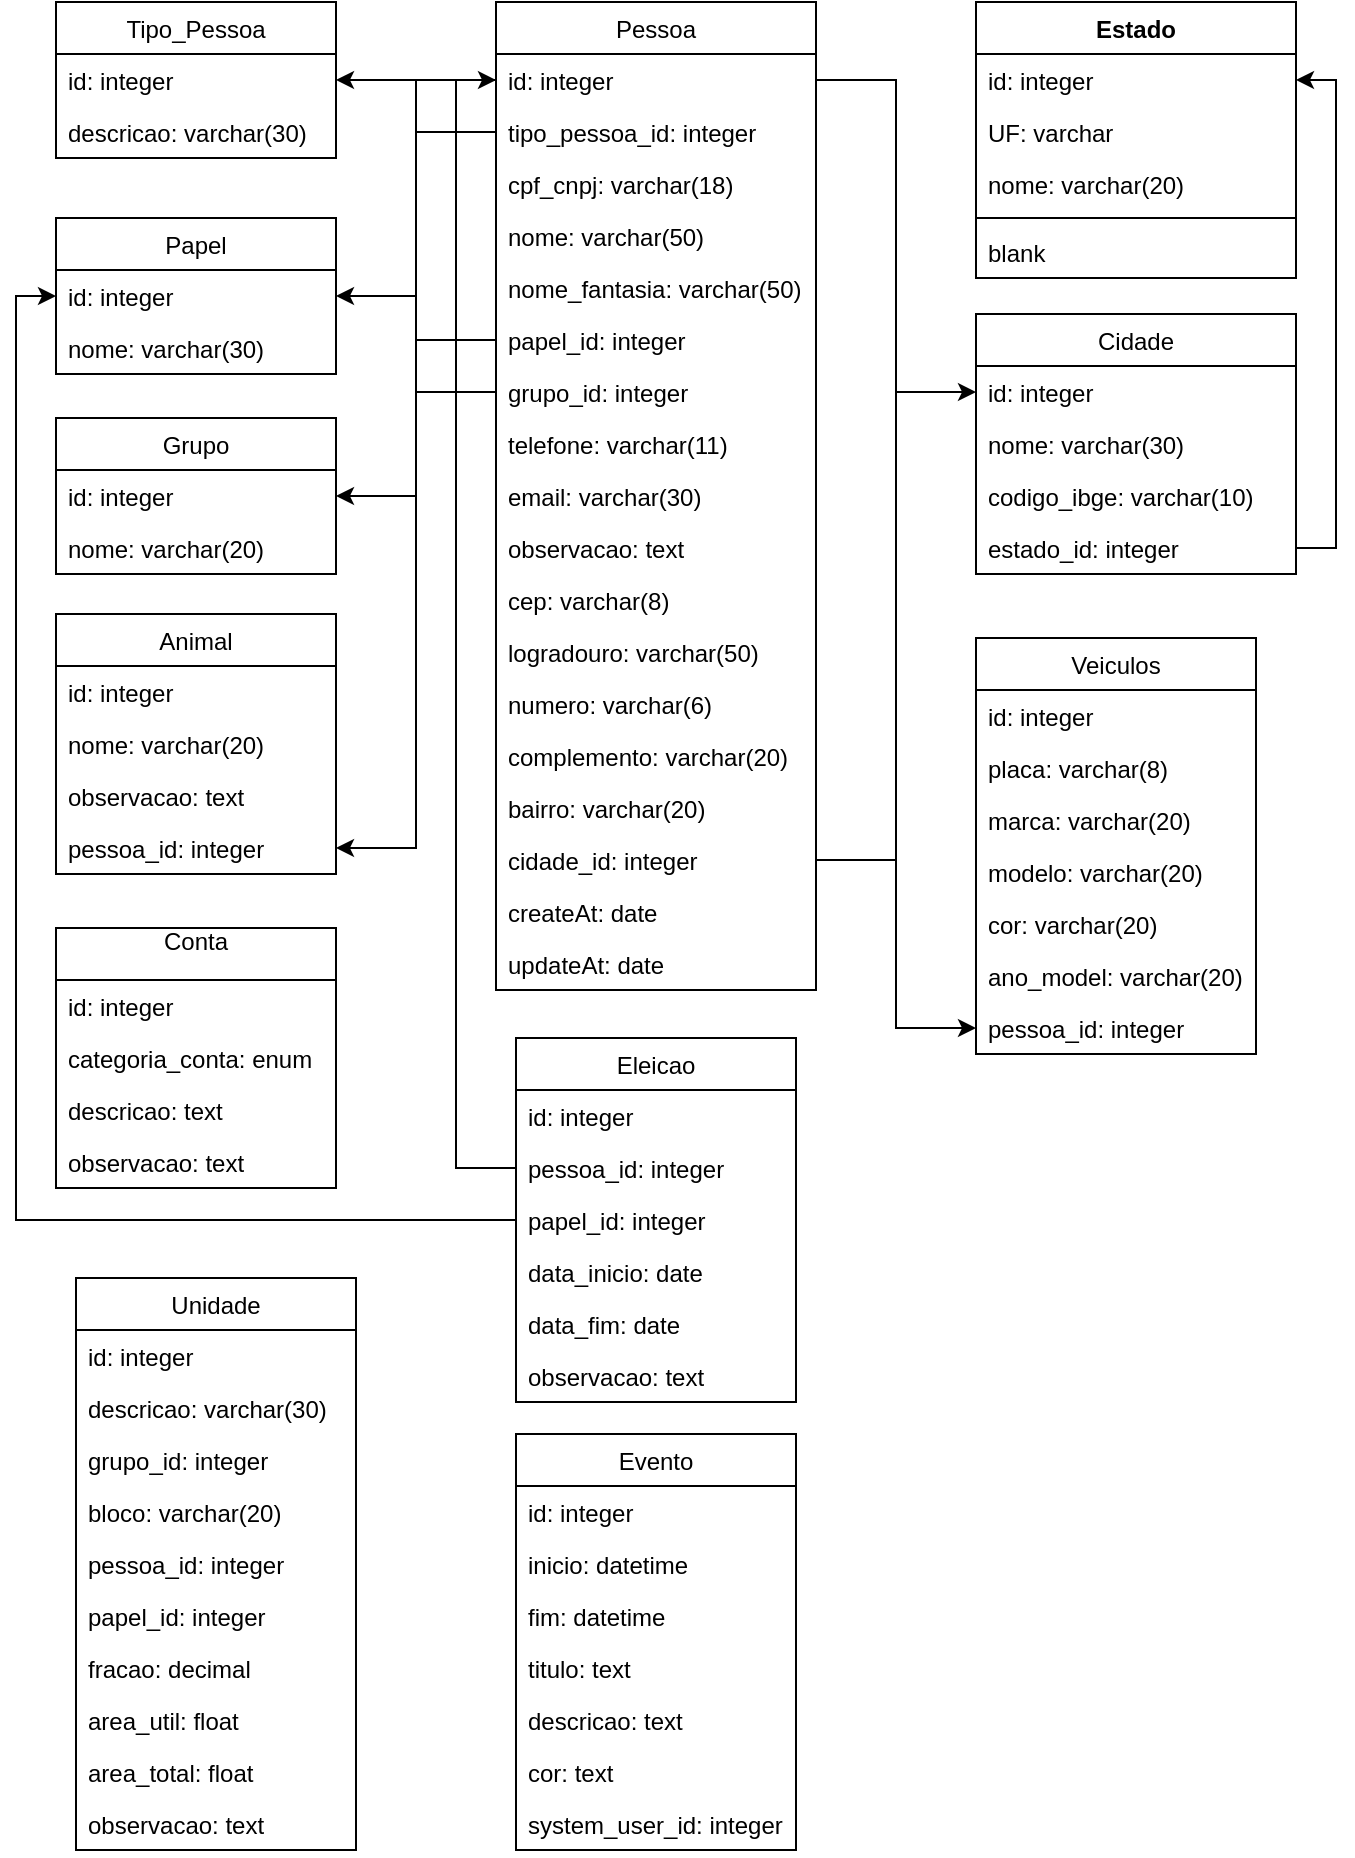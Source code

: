 <mxfile version="15.8.9" type="device"><diagram id="HEi5-h_xQmx1Lvdc8cAR" name="Page-1"><mxGraphModel dx="1037" dy="688" grid="1" gridSize="10" guides="1" tooltips="1" connect="1" arrows="1" fold="1" page="1" pageScale="1" pageWidth="827" pageHeight="1169" math="0" shadow="0"><root><mxCell id="0"/><mxCell id="1" parent="0"/><mxCell id="2HcJgbTh-qdI-dubiVfP-6" value="Estado" style="swimlane;fontStyle=1;align=center;verticalAlign=top;childLayout=stackLayout;horizontal=1;startSize=26;horizontalStack=0;resizeParent=1;resizeParentMax=0;resizeLast=0;collapsible=1;marginBottom=0;" parent="1" vertex="1"><mxGeometry x="520" y="12" width="160" height="138" as="geometry"/></mxCell><mxCell id="2HcJgbTh-qdI-dubiVfP-7" value="id: integer" style="text;strokeColor=none;fillColor=none;align=left;verticalAlign=top;spacingLeft=4;spacingRight=4;overflow=hidden;rotatable=0;points=[[0,0.5],[1,0.5]];portConstraint=eastwest;" parent="2HcJgbTh-qdI-dubiVfP-6" vertex="1"><mxGeometry y="26" width="160" height="26" as="geometry"/></mxCell><mxCell id="2HcJgbTh-qdI-dubiVfP-10" value="UF: varchar" style="text;strokeColor=none;fillColor=none;align=left;verticalAlign=top;spacingLeft=4;spacingRight=4;overflow=hidden;rotatable=0;points=[[0,0.5],[1,0.5]];portConstraint=eastwest;" parent="2HcJgbTh-qdI-dubiVfP-6" vertex="1"><mxGeometry y="52" width="160" height="26" as="geometry"/></mxCell><mxCell id="2HcJgbTh-qdI-dubiVfP-11" value="nome: varchar(20)" style="text;strokeColor=none;fillColor=none;align=left;verticalAlign=top;spacingLeft=4;spacingRight=4;overflow=hidden;rotatable=0;points=[[0,0.5],[1,0.5]];portConstraint=eastwest;" parent="2HcJgbTh-qdI-dubiVfP-6" vertex="1"><mxGeometry y="78" width="160" height="26" as="geometry"/></mxCell><mxCell id="2HcJgbTh-qdI-dubiVfP-8" value="" style="line;strokeWidth=1;fillColor=none;align=left;verticalAlign=middle;spacingTop=-1;spacingLeft=3;spacingRight=3;rotatable=0;labelPosition=right;points=[];portConstraint=eastwest;" parent="2HcJgbTh-qdI-dubiVfP-6" vertex="1"><mxGeometry y="104" width="160" height="8" as="geometry"/></mxCell><mxCell id="2HcJgbTh-qdI-dubiVfP-9" value="blank&#xA;" style="text;strokeColor=none;fillColor=none;align=left;verticalAlign=top;spacingLeft=4;spacingRight=4;overflow=hidden;rotatable=0;points=[[0,0.5],[1,0.5]];portConstraint=eastwest;" parent="2HcJgbTh-qdI-dubiVfP-6" vertex="1"><mxGeometry y="112" width="160" height="26" as="geometry"/></mxCell><mxCell id="2HcJgbTh-qdI-dubiVfP-12" value="Cidade" style="swimlane;fontStyle=0;childLayout=stackLayout;horizontal=1;startSize=26;fillColor=none;horizontalStack=0;resizeParent=1;resizeParentMax=0;resizeLast=0;collapsible=1;marginBottom=0;" parent="1" vertex="1"><mxGeometry x="520" y="168" width="160" height="130" as="geometry"/></mxCell><mxCell id="2HcJgbTh-qdI-dubiVfP-13" value="id: integer" style="text;strokeColor=none;fillColor=none;align=left;verticalAlign=top;spacingLeft=4;spacingRight=4;overflow=hidden;rotatable=0;points=[[0,0.5],[1,0.5]];portConstraint=eastwest;" parent="2HcJgbTh-qdI-dubiVfP-12" vertex="1"><mxGeometry y="26" width="160" height="26" as="geometry"/></mxCell><mxCell id="2HcJgbTh-qdI-dubiVfP-14" value="nome: varchar(30)" style="text;strokeColor=none;fillColor=none;align=left;verticalAlign=top;spacingLeft=4;spacingRight=4;overflow=hidden;rotatable=0;points=[[0,0.5],[1,0.5]];portConstraint=eastwest;" parent="2HcJgbTh-qdI-dubiVfP-12" vertex="1"><mxGeometry y="52" width="160" height="26" as="geometry"/></mxCell><mxCell id="2HcJgbTh-qdI-dubiVfP-17" value="codigo_ibge: varchar(10)" style="text;strokeColor=none;fillColor=none;align=left;verticalAlign=top;spacingLeft=4;spacingRight=4;overflow=hidden;rotatable=0;points=[[0,0.5],[1,0.5]];portConstraint=eastwest;" parent="2HcJgbTh-qdI-dubiVfP-12" vertex="1"><mxGeometry y="78" width="160" height="26" as="geometry"/></mxCell><mxCell id="2HcJgbTh-qdI-dubiVfP-18" value="estado_id: integer" style="text;strokeColor=none;fillColor=none;align=left;verticalAlign=top;spacingLeft=4;spacingRight=4;overflow=hidden;rotatable=0;points=[[0,0.5],[1,0.5]];portConstraint=eastwest;" parent="2HcJgbTh-qdI-dubiVfP-12" vertex="1"><mxGeometry y="104" width="160" height="26" as="geometry"/></mxCell><mxCell id="2HcJgbTh-qdI-dubiVfP-21" value="Tipo_Pessoa" style="swimlane;fontStyle=0;childLayout=stackLayout;horizontal=1;startSize=26;fillColor=none;horizontalStack=0;resizeParent=1;resizeParentMax=0;resizeLast=0;collapsible=1;marginBottom=0;" parent="1" vertex="1"><mxGeometry x="60" y="12" width="140" height="78" as="geometry"/></mxCell><mxCell id="2HcJgbTh-qdI-dubiVfP-22" value="id: integer" style="text;strokeColor=none;fillColor=none;align=left;verticalAlign=top;spacingLeft=4;spacingRight=4;overflow=hidden;rotatable=0;points=[[0,0.5],[1,0.5]];portConstraint=eastwest;" parent="2HcJgbTh-qdI-dubiVfP-21" vertex="1"><mxGeometry y="26" width="140" height="26" as="geometry"/></mxCell><mxCell id="2HcJgbTh-qdI-dubiVfP-23" value="descricao: varchar(30)" style="text;strokeColor=none;fillColor=none;align=left;verticalAlign=top;spacingLeft=4;spacingRight=4;overflow=hidden;rotatable=0;points=[[0,0.5],[1,0.5]];portConstraint=eastwest;" parent="2HcJgbTh-qdI-dubiVfP-21" vertex="1"><mxGeometry y="52" width="140" height="26" as="geometry"/></mxCell><mxCell id="2HcJgbTh-qdI-dubiVfP-25" value="Pessoa" style="swimlane;fontStyle=0;childLayout=stackLayout;horizontal=1;startSize=26;fillColor=none;horizontalStack=0;resizeParent=1;resizeParentMax=0;resizeLast=0;collapsible=1;marginBottom=0;" parent="1" vertex="1"><mxGeometry x="280" y="12" width="160" height="494" as="geometry"/></mxCell><mxCell id="2HcJgbTh-qdI-dubiVfP-26" value="id: integer" style="text;strokeColor=none;fillColor=none;align=left;verticalAlign=top;spacingLeft=4;spacingRight=4;overflow=hidden;rotatable=0;points=[[0,0.5],[1,0.5]];portConstraint=eastwest;" parent="2HcJgbTh-qdI-dubiVfP-25" vertex="1"><mxGeometry y="26" width="160" height="26" as="geometry"/></mxCell><mxCell id="2HcJgbTh-qdI-dubiVfP-27" value="tipo_pessoa_id: integer" style="text;strokeColor=none;fillColor=none;align=left;verticalAlign=top;spacingLeft=4;spacingRight=4;overflow=hidden;rotatable=0;points=[[0,0.5],[1,0.5]];portConstraint=eastwest;" parent="2HcJgbTh-qdI-dubiVfP-25" vertex="1"><mxGeometry y="52" width="160" height="26" as="geometry"/></mxCell><mxCell id="2HcJgbTh-qdI-dubiVfP-28" value="cpf_cnpj: varchar(18)" style="text;strokeColor=none;fillColor=none;align=left;verticalAlign=top;spacingLeft=4;spacingRight=4;overflow=hidden;rotatable=0;points=[[0,0.5],[1,0.5]];portConstraint=eastwest;" parent="2HcJgbTh-qdI-dubiVfP-25" vertex="1"><mxGeometry y="78" width="160" height="26" as="geometry"/></mxCell><mxCell id="2HcJgbTh-qdI-dubiVfP-29" value="nome: varchar(50)" style="text;strokeColor=none;fillColor=none;align=left;verticalAlign=top;spacingLeft=4;spacingRight=4;overflow=hidden;rotatable=0;points=[[0,0.5],[1,0.5]];portConstraint=eastwest;" parent="2HcJgbTh-qdI-dubiVfP-25" vertex="1"><mxGeometry y="104" width="160" height="26" as="geometry"/></mxCell><mxCell id="2HcJgbTh-qdI-dubiVfP-30" value="nome_fantasia: varchar(50)" style="text;strokeColor=none;fillColor=none;align=left;verticalAlign=top;spacingLeft=4;spacingRight=4;overflow=hidden;rotatable=0;points=[[0,0.5],[1,0.5]];portConstraint=eastwest;" parent="2HcJgbTh-qdI-dubiVfP-25" vertex="1"><mxGeometry y="130" width="160" height="26" as="geometry"/></mxCell><mxCell id="2HcJgbTh-qdI-dubiVfP-31" value="papel_id: integer" style="text;strokeColor=none;fillColor=none;align=left;verticalAlign=top;spacingLeft=4;spacingRight=4;overflow=hidden;rotatable=0;points=[[0,0.5],[1,0.5]];portConstraint=eastwest;" parent="2HcJgbTh-qdI-dubiVfP-25" vertex="1"><mxGeometry y="156" width="160" height="26" as="geometry"/></mxCell><mxCell id="2HcJgbTh-qdI-dubiVfP-32" value="grupo_id: integer" style="text;strokeColor=none;fillColor=none;align=left;verticalAlign=top;spacingLeft=4;spacingRight=4;overflow=hidden;rotatable=0;points=[[0,0.5],[1,0.5]];portConstraint=eastwest;" parent="2HcJgbTh-qdI-dubiVfP-25" vertex="1"><mxGeometry y="182" width="160" height="26" as="geometry"/></mxCell><mxCell id="2HcJgbTh-qdI-dubiVfP-33" value="telefone: varchar(11)" style="text;strokeColor=none;fillColor=none;align=left;verticalAlign=top;spacingLeft=4;spacingRight=4;overflow=hidden;rotatable=0;points=[[0,0.5],[1,0.5]];portConstraint=eastwest;" parent="2HcJgbTh-qdI-dubiVfP-25" vertex="1"><mxGeometry y="208" width="160" height="26" as="geometry"/></mxCell><mxCell id="2HcJgbTh-qdI-dubiVfP-34" value="email: varchar(30)" style="text;strokeColor=none;fillColor=none;align=left;verticalAlign=top;spacingLeft=4;spacingRight=4;overflow=hidden;rotatable=0;points=[[0,0.5],[1,0.5]];portConstraint=eastwest;" parent="2HcJgbTh-qdI-dubiVfP-25" vertex="1"><mxGeometry y="234" width="160" height="26" as="geometry"/></mxCell><mxCell id="2HcJgbTh-qdI-dubiVfP-46" value="observacao: text" style="text;strokeColor=none;fillColor=none;align=left;verticalAlign=top;spacingLeft=4;spacingRight=4;overflow=hidden;rotatable=0;points=[[0,0.5],[1,0.5]];portConstraint=eastwest;" parent="2HcJgbTh-qdI-dubiVfP-25" vertex="1"><mxGeometry y="260" width="160" height="26" as="geometry"/></mxCell><mxCell id="2HcJgbTh-qdI-dubiVfP-47" value="cep: varchar(8)" style="text;strokeColor=none;fillColor=none;align=left;verticalAlign=top;spacingLeft=4;spacingRight=4;overflow=hidden;rotatable=0;points=[[0,0.5],[1,0.5]];portConstraint=eastwest;" parent="2HcJgbTh-qdI-dubiVfP-25" vertex="1"><mxGeometry y="286" width="160" height="26" as="geometry"/></mxCell><mxCell id="2HcJgbTh-qdI-dubiVfP-48" value="logradouro: varchar(50)" style="text;strokeColor=none;fillColor=none;align=left;verticalAlign=top;spacingLeft=4;spacingRight=4;overflow=hidden;rotatable=0;points=[[0,0.5],[1,0.5]];portConstraint=eastwest;" parent="2HcJgbTh-qdI-dubiVfP-25" vertex="1"><mxGeometry y="312" width="160" height="26" as="geometry"/></mxCell><mxCell id="2HcJgbTh-qdI-dubiVfP-49" value="numero: varchar(6)" style="text;strokeColor=none;fillColor=none;align=left;verticalAlign=top;spacingLeft=4;spacingRight=4;overflow=hidden;rotatable=0;points=[[0,0.5],[1,0.5]];portConstraint=eastwest;" parent="2HcJgbTh-qdI-dubiVfP-25" vertex="1"><mxGeometry y="338" width="160" height="26" as="geometry"/></mxCell><mxCell id="2HcJgbTh-qdI-dubiVfP-50" value="complemento: varchar(20)" style="text;strokeColor=none;fillColor=none;align=left;verticalAlign=top;spacingLeft=4;spacingRight=4;overflow=hidden;rotatable=0;points=[[0,0.5],[1,0.5]];portConstraint=eastwest;" parent="2HcJgbTh-qdI-dubiVfP-25" vertex="1"><mxGeometry y="364" width="160" height="26" as="geometry"/></mxCell><mxCell id="2HcJgbTh-qdI-dubiVfP-51" value="bairro: varchar(20)" style="text;strokeColor=none;fillColor=none;align=left;verticalAlign=top;spacingLeft=4;spacingRight=4;overflow=hidden;rotatable=0;points=[[0,0.5],[1,0.5]];portConstraint=eastwest;" parent="2HcJgbTh-qdI-dubiVfP-25" vertex="1"><mxGeometry y="390" width="160" height="26" as="geometry"/></mxCell><mxCell id="2HcJgbTh-qdI-dubiVfP-52" value="cidade_id: integer" style="text;strokeColor=none;fillColor=none;align=left;verticalAlign=top;spacingLeft=4;spacingRight=4;overflow=hidden;rotatable=0;points=[[0,0.5],[1,0.5]];portConstraint=eastwest;" parent="2HcJgbTh-qdI-dubiVfP-25" vertex="1"><mxGeometry y="416" width="160" height="26" as="geometry"/></mxCell><mxCell id="2HcJgbTh-qdI-dubiVfP-53" value="createAt: date" style="text;strokeColor=none;fillColor=none;align=left;verticalAlign=top;spacingLeft=4;spacingRight=4;overflow=hidden;rotatable=0;points=[[0,0.5],[1,0.5]];portConstraint=eastwest;" parent="2HcJgbTh-qdI-dubiVfP-25" vertex="1"><mxGeometry y="442" width="160" height="26" as="geometry"/></mxCell><mxCell id="2HcJgbTh-qdI-dubiVfP-54" value="updateAt: date" style="text;strokeColor=none;fillColor=none;align=left;verticalAlign=top;spacingLeft=4;spacingRight=4;overflow=hidden;rotatable=0;points=[[0,0.5],[1,0.5]];portConstraint=eastwest;" parent="2HcJgbTh-qdI-dubiVfP-25" vertex="1"><mxGeometry y="468" width="160" height="26" as="geometry"/></mxCell><mxCell id="2HcJgbTh-qdI-dubiVfP-35" value="Papel" style="swimlane;fontStyle=0;childLayout=stackLayout;horizontal=1;startSize=26;fillColor=none;horizontalStack=0;resizeParent=1;resizeParentMax=0;resizeLast=0;collapsible=1;marginBottom=0;" parent="1" vertex="1"><mxGeometry x="60" y="120" width="140" height="78" as="geometry"/></mxCell><mxCell id="2HcJgbTh-qdI-dubiVfP-36" value="id: integer" style="text;strokeColor=none;fillColor=none;align=left;verticalAlign=top;spacingLeft=4;spacingRight=4;overflow=hidden;rotatable=0;points=[[0,0.5],[1,0.5]];portConstraint=eastwest;" parent="2HcJgbTh-qdI-dubiVfP-35" vertex="1"><mxGeometry y="26" width="140" height="26" as="geometry"/></mxCell><mxCell id="2HcJgbTh-qdI-dubiVfP-37" value="nome: varchar(30)" style="text;strokeColor=none;fillColor=none;align=left;verticalAlign=top;spacingLeft=4;spacingRight=4;overflow=hidden;rotatable=0;points=[[0,0.5],[1,0.5]];portConstraint=eastwest;" parent="2HcJgbTh-qdI-dubiVfP-35" vertex="1"><mxGeometry y="52" width="140" height="26" as="geometry"/></mxCell><mxCell id="2HcJgbTh-qdI-dubiVfP-39" value="Grupo" style="swimlane;fontStyle=0;childLayout=stackLayout;horizontal=1;startSize=26;fillColor=none;horizontalStack=0;resizeParent=1;resizeParentMax=0;resizeLast=0;collapsible=1;marginBottom=0;" parent="1" vertex="1"><mxGeometry x="60" y="220" width="140" height="78" as="geometry"/></mxCell><mxCell id="2HcJgbTh-qdI-dubiVfP-40" value="id: integer" style="text;strokeColor=none;fillColor=none;align=left;verticalAlign=top;spacingLeft=4;spacingRight=4;overflow=hidden;rotatable=0;points=[[0,0.5],[1,0.5]];portConstraint=eastwest;" parent="2HcJgbTh-qdI-dubiVfP-39" vertex="1"><mxGeometry y="26" width="140" height="26" as="geometry"/></mxCell><mxCell id="2HcJgbTh-qdI-dubiVfP-41" value="nome: varchar(20)" style="text;strokeColor=none;fillColor=none;align=left;verticalAlign=top;spacingLeft=4;spacingRight=4;overflow=hidden;rotatable=0;points=[[0,0.5],[1,0.5]];portConstraint=eastwest;" parent="2HcJgbTh-qdI-dubiVfP-39" vertex="1"><mxGeometry y="52" width="140" height="26" as="geometry"/></mxCell><mxCell id="2HcJgbTh-qdI-dubiVfP-43" style="edgeStyle=orthogonalEdgeStyle;rounded=0;orthogonalLoop=1;jettySize=auto;html=1;exitX=0;exitY=0.5;exitDx=0;exitDy=0;entryX=1;entryY=0.5;entryDx=0;entryDy=0;" parent="1" source="2HcJgbTh-qdI-dubiVfP-27" target="2HcJgbTh-qdI-dubiVfP-22" edge="1"><mxGeometry relative="1" as="geometry"/></mxCell><mxCell id="2HcJgbTh-qdI-dubiVfP-44" style="edgeStyle=orthogonalEdgeStyle;rounded=0;orthogonalLoop=1;jettySize=auto;html=1;exitX=0;exitY=0.5;exitDx=0;exitDy=0;entryX=1;entryY=0.5;entryDx=0;entryDy=0;" parent="1" source="2HcJgbTh-qdI-dubiVfP-31" target="2HcJgbTh-qdI-dubiVfP-36" edge="1"><mxGeometry relative="1" as="geometry"/></mxCell><mxCell id="2HcJgbTh-qdI-dubiVfP-45" style="edgeStyle=orthogonalEdgeStyle;rounded=0;orthogonalLoop=1;jettySize=auto;html=1;exitX=0;exitY=0.5;exitDx=0;exitDy=0;entryX=1;entryY=0.5;entryDx=0;entryDy=0;" parent="1" source="2HcJgbTh-qdI-dubiVfP-32" target="2HcJgbTh-qdI-dubiVfP-40" edge="1"><mxGeometry relative="1" as="geometry"/></mxCell><mxCell id="2HcJgbTh-qdI-dubiVfP-58" style="edgeStyle=orthogonalEdgeStyle;rounded=0;orthogonalLoop=1;jettySize=auto;html=1;exitX=1;exitY=0.5;exitDx=0;exitDy=0;entryX=0;entryY=0.5;entryDx=0;entryDy=0;" parent="1" source="2HcJgbTh-qdI-dubiVfP-52" target="2HcJgbTh-qdI-dubiVfP-13" edge="1"><mxGeometry relative="1" as="geometry"/></mxCell><mxCell id="2HcJgbTh-qdI-dubiVfP-59" style="edgeStyle=orthogonalEdgeStyle;rounded=0;orthogonalLoop=1;jettySize=auto;html=1;exitX=1;exitY=0.5;exitDx=0;exitDy=0;entryX=1;entryY=0.5;entryDx=0;entryDy=0;" parent="1" source="2HcJgbTh-qdI-dubiVfP-18" target="2HcJgbTh-qdI-dubiVfP-7" edge="1"><mxGeometry relative="1" as="geometry"/></mxCell><mxCell id="zN8xiOfjEYrVJZ6LhcPk-1" value="Veiculos" style="swimlane;fontStyle=0;childLayout=stackLayout;horizontal=1;startSize=26;fillColor=none;horizontalStack=0;resizeParent=1;resizeParentMax=0;resizeLast=0;collapsible=1;marginBottom=0;" parent="1" vertex="1"><mxGeometry x="520" y="330" width="140" height="208" as="geometry"/></mxCell><mxCell id="zN8xiOfjEYrVJZ6LhcPk-2" value="id: integer" style="text;strokeColor=none;fillColor=none;align=left;verticalAlign=top;spacingLeft=4;spacingRight=4;overflow=hidden;rotatable=0;points=[[0,0.5],[1,0.5]];portConstraint=eastwest;" parent="zN8xiOfjEYrVJZ6LhcPk-1" vertex="1"><mxGeometry y="26" width="140" height="26" as="geometry"/></mxCell><mxCell id="zN8xiOfjEYrVJZ6LhcPk-3" value="placa: varchar(8)" style="text;strokeColor=none;fillColor=none;align=left;verticalAlign=top;spacingLeft=4;spacingRight=4;overflow=hidden;rotatable=0;points=[[0,0.5],[1,0.5]];portConstraint=eastwest;" parent="zN8xiOfjEYrVJZ6LhcPk-1" vertex="1"><mxGeometry y="52" width="140" height="26" as="geometry"/></mxCell><mxCell id="zN8xiOfjEYrVJZ6LhcPk-4" value="marca: varchar(20)" style="text;strokeColor=none;fillColor=none;align=left;verticalAlign=top;spacingLeft=4;spacingRight=4;overflow=hidden;rotatable=0;points=[[0,0.5],[1,0.5]];portConstraint=eastwest;" parent="zN8xiOfjEYrVJZ6LhcPk-1" vertex="1"><mxGeometry y="78" width="140" height="26" as="geometry"/></mxCell><mxCell id="zN8xiOfjEYrVJZ6LhcPk-5" value="modelo: varchar(20)" style="text;strokeColor=none;fillColor=none;align=left;verticalAlign=top;spacingLeft=4;spacingRight=4;overflow=hidden;rotatable=0;points=[[0,0.5],[1,0.5]];portConstraint=eastwest;" parent="zN8xiOfjEYrVJZ6LhcPk-1" vertex="1"><mxGeometry y="104" width="140" height="26" as="geometry"/></mxCell><mxCell id="zN8xiOfjEYrVJZ6LhcPk-6" value="cor: varchar(20)" style="text;strokeColor=none;fillColor=none;align=left;verticalAlign=top;spacingLeft=4;spacingRight=4;overflow=hidden;rotatable=0;points=[[0,0.5],[1,0.5]];portConstraint=eastwest;" parent="zN8xiOfjEYrVJZ6LhcPk-1" vertex="1"><mxGeometry y="130" width="140" height="26" as="geometry"/></mxCell><mxCell id="zN8xiOfjEYrVJZ6LhcPk-7" value="ano_model: varchar(20)" style="text;strokeColor=none;fillColor=none;align=left;verticalAlign=top;spacingLeft=4;spacingRight=4;overflow=hidden;rotatable=0;points=[[0,0.5],[1,0.5]];portConstraint=eastwest;" parent="zN8xiOfjEYrVJZ6LhcPk-1" vertex="1"><mxGeometry y="156" width="140" height="26" as="geometry"/></mxCell><mxCell id="zN8xiOfjEYrVJZ6LhcPk-8" value="pessoa_id: integer" style="text;strokeColor=none;fillColor=none;align=left;verticalAlign=top;spacingLeft=4;spacingRight=4;overflow=hidden;rotatable=0;points=[[0,0.5],[1,0.5]];portConstraint=eastwest;" parent="zN8xiOfjEYrVJZ6LhcPk-1" vertex="1"><mxGeometry y="182" width="140" height="26" as="geometry"/></mxCell><mxCell id="zN8xiOfjEYrVJZ6LhcPk-10" style="edgeStyle=orthogonalEdgeStyle;rounded=0;orthogonalLoop=1;jettySize=auto;html=1;exitX=1;exitY=0.5;exitDx=0;exitDy=0;" parent="1" source="2HcJgbTh-qdI-dubiVfP-26" target="zN8xiOfjEYrVJZ6LhcPk-8" edge="1"><mxGeometry relative="1" as="geometry"/></mxCell><mxCell id="OYn_5DGiXl2ylRXpTiAk-54" value="Animal" style="swimlane;fontStyle=0;childLayout=stackLayout;horizontal=1;startSize=26;fillColor=none;horizontalStack=0;resizeParent=1;resizeParentMax=0;resizeLast=0;collapsible=1;marginBottom=0;" parent="1" vertex="1"><mxGeometry x="60" y="318" width="140" height="130" as="geometry"/></mxCell><mxCell id="OYn_5DGiXl2ylRXpTiAk-55" value="id: integer" style="text;strokeColor=none;fillColor=none;align=left;verticalAlign=top;spacingLeft=4;spacingRight=4;overflow=hidden;rotatable=0;points=[[0,0.5],[1,0.5]];portConstraint=eastwest;" parent="OYn_5DGiXl2ylRXpTiAk-54" vertex="1"><mxGeometry y="26" width="140" height="26" as="geometry"/></mxCell><mxCell id="OYn_5DGiXl2ylRXpTiAk-56" value="nome: varchar(20)" style="text;strokeColor=none;fillColor=none;align=left;verticalAlign=top;spacingLeft=4;spacingRight=4;overflow=hidden;rotatable=0;points=[[0,0.5],[1,0.5]];portConstraint=eastwest;" parent="OYn_5DGiXl2ylRXpTiAk-54" vertex="1"><mxGeometry y="52" width="140" height="26" as="geometry"/></mxCell><mxCell id="OYn_5DGiXl2ylRXpTiAk-62" value="observacao: text" style="text;strokeColor=none;fillColor=none;align=left;verticalAlign=top;spacingLeft=4;spacingRight=4;overflow=hidden;rotatable=0;points=[[0,0.5],[1,0.5]];portConstraint=eastwest;" parent="OYn_5DGiXl2ylRXpTiAk-54" vertex="1"><mxGeometry y="78" width="140" height="26" as="geometry"/></mxCell><mxCell id="OYn_5DGiXl2ylRXpTiAk-57" value="pessoa_id: integer&#xA;" style="text;strokeColor=none;fillColor=none;align=left;verticalAlign=top;spacingLeft=4;spacingRight=4;overflow=hidden;rotatable=0;points=[[0,0.5],[1,0.5]];portConstraint=eastwest;" parent="OYn_5DGiXl2ylRXpTiAk-54" vertex="1"><mxGeometry y="104" width="140" height="26" as="geometry"/></mxCell><mxCell id="wGFQVLx5Xmxn8pcQVPkT-1" style="edgeStyle=orthogonalEdgeStyle;rounded=0;orthogonalLoop=1;jettySize=auto;html=1;exitX=0;exitY=0.5;exitDx=0;exitDy=0;entryX=1;entryY=0.5;entryDx=0;entryDy=0;" parent="1" source="2HcJgbTh-qdI-dubiVfP-26" target="OYn_5DGiXl2ylRXpTiAk-57" edge="1"><mxGeometry relative="1" as="geometry"/></mxCell><mxCell id="wGFQVLx5Xmxn8pcQVPkT-2" value="Eleicao" style="swimlane;fontStyle=0;childLayout=stackLayout;horizontal=1;startSize=26;fillColor=none;horizontalStack=0;resizeParent=1;resizeParentMax=0;resizeLast=0;collapsible=1;marginBottom=0;" parent="1" vertex="1"><mxGeometry x="290" y="530" width="140" height="182" as="geometry"/></mxCell><mxCell id="wGFQVLx5Xmxn8pcQVPkT-3" value="id: integer" style="text;strokeColor=none;fillColor=none;align=left;verticalAlign=top;spacingLeft=4;spacingRight=4;overflow=hidden;rotatable=0;points=[[0,0.5],[1,0.5]];portConstraint=eastwest;" parent="wGFQVLx5Xmxn8pcQVPkT-2" vertex="1"><mxGeometry y="26" width="140" height="26" as="geometry"/></mxCell><mxCell id="wGFQVLx5Xmxn8pcQVPkT-4" value="pessoa_id: integer" style="text;strokeColor=none;fillColor=none;align=left;verticalAlign=top;spacingLeft=4;spacingRight=4;overflow=hidden;rotatable=0;points=[[0,0.5],[1,0.5]];portConstraint=eastwest;" parent="wGFQVLx5Xmxn8pcQVPkT-2" vertex="1"><mxGeometry y="52" width="140" height="26" as="geometry"/></mxCell><mxCell id="wGFQVLx5Xmxn8pcQVPkT-5" value="papel_id: integer" style="text;strokeColor=none;fillColor=none;align=left;verticalAlign=top;spacingLeft=4;spacingRight=4;overflow=hidden;rotatable=0;points=[[0,0.5],[1,0.5]];portConstraint=eastwest;" parent="wGFQVLx5Xmxn8pcQVPkT-2" vertex="1"><mxGeometry y="78" width="140" height="26" as="geometry"/></mxCell><mxCell id="wGFQVLx5Xmxn8pcQVPkT-6" value="data_inicio: date" style="text;strokeColor=none;fillColor=none;align=left;verticalAlign=top;spacingLeft=4;spacingRight=4;overflow=hidden;rotatable=0;points=[[0,0.5],[1,0.5]];portConstraint=eastwest;" parent="wGFQVLx5Xmxn8pcQVPkT-2" vertex="1"><mxGeometry y="104" width="140" height="26" as="geometry"/></mxCell><mxCell id="wGFQVLx5Xmxn8pcQVPkT-7" value="data_fim: date" style="text;strokeColor=none;fillColor=none;align=left;verticalAlign=top;spacingLeft=4;spacingRight=4;overflow=hidden;rotatable=0;points=[[0,0.5],[1,0.5]];portConstraint=eastwest;" parent="wGFQVLx5Xmxn8pcQVPkT-2" vertex="1"><mxGeometry y="130" width="140" height="26" as="geometry"/></mxCell><mxCell id="wGFQVLx5Xmxn8pcQVPkT-8" value="observacao: text" style="text;strokeColor=none;fillColor=none;align=left;verticalAlign=top;spacingLeft=4;spacingRight=4;overflow=hidden;rotatable=0;points=[[0,0.5],[1,0.5]];portConstraint=eastwest;" parent="wGFQVLx5Xmxn8pcQVPkT-2" vertex="1"><mxGeometry y="156" width="140" height="26" as="geometry"/></mxCell><mxCell id="wGFQVLx5Xmxn8pcQVPkT-9" style="edgeStyle=orthogonalEdgeStyle;rounded=0;orthogonalLoop=1;jettySize=auto;html=1;entryX=0;entryY=0.5;entryDx=0;entryDy=0;exitX=0;exitY=0.5;exitDx=0;exitDy=0;" parent="1" source="wGFQVLx5Xmxn8pcQVPkT-4" target="2HcJgbTh-qdI-dubiVfP-26" edge="1"><mxGeometry relative="1" as="geometry"><mxPoint x="260" y="600" as="sourcePoint"/></mxGeometry></mxCell><mxCell id="wGFQVLx5Xmxn8pcQVPkT-10" style="edgeStyle=orthogonalEdgeStyle;rounded=0;orthogonalLoop=1;jettySize=auto;html=1;exitX=0;exitY=0.5;exitDx=0;exitDy=0;entryX=0;entryY=0.5;entryDx=0;entryDy=0;" parent="1" source="wGFQVLx5Xmxn8pcQVPkT-5" target="2HcJgbTh-qdI-dubiVfP-36" edge="1"><mxGeometry relative="1" as="geometry"/></mxCell><mxCell id="uonDGFnxyTLUXJdb03X0-1" value="Unidade" style="swimlane;fontStyle=0;childLayout=stackLayout;horizontal=1;startSize=26;fillColor=none;horizontalStack=0;resizeParent=1;resizeParentMax=0;resizeLast=0;collapsible=1;marginBottom=0;" parent="1" vertex="1"><mxGeometry x="70" y="650" width="140" height="286" as="geometry"/></mxCell><mxCell id="uonDGFnxyTLUXJdb03X0-2" value="id: integer" style="text;strokeColor=none;fillColor=none;align=left;verticalAlign=top;spacingLeft=4;spacingRight=4;overflow=hidden;rotatable=0;points=[[0,0.5],[1,0.5]];portConstraint=eastwest;" parent="uonDGFnxyTLUXJdb03X0-1" vertex="1"><mxGeometry y="26" width="140" height="26" as="geometry"/></mxCell><mxCell id="uonDGFnxyTLUXJdb03X0-3" value="descricao: varchar(30)" style="text;strokeColor=none;fillColor=none;align=left;verticalAlign=top;spacingLeft=4;spacingRight=4;overflow=hidden;rotatable=0;points=[[0,0.5],[1,0.5]];portConstraint=eastwest;" parent="uonDGFnxyTLUXJdb03X0-1" vertex="1"><mxGeometry y="52" width="140" height="26" as="geometry"/></mxCell><mxCell id="uonDGFnxyTLUXJdb03X0-9" value="grupo_id: integer" style="text;strokeColor=none;fillColor=none;align=left;verticalAlign=top;spacingLeft=4;spacingRight=4;overflow=hidden;rotatable=0;points=[[0,0.5],[1,0.5]];portConstraint=eastwest;" parent="uonDGFnxyTLUXJdb03X0-1" vertex="1"><mxGeometry y="78" width="140" height="26" as="geometry"/></mxCell><mxCell id="uonDGFnxyTLUXJdb03X0-10" value="bloco: varchar(20)" style="text;strokeColor=none;fillColor=none;align=left;verticalAlign=top;spacingLeft=4;spacingRight=4;overflow=hidden;rotatable=0;points=[[0,0.5],[1,0.5]];portConstraint=eastwest;" parent="uonDGFnxyTLUXJdb03X0-1" vertex="1"><mxGeometry y="104" width="140" height="26" as="geometry"/></mxCell><mxCell id="uonDGFnxyTLUXJdb03X0-15" value="pessoa_id: integer" style="text;strokeColor=none;fillColor=none;align=left;verticalAlign=top;spacingLeft=4;spacingRight=4;overflow=hidden;rotatable=0;points=[[0,0.5],[1,0.5]];portConstraint=eastwest;" parent="uonDGFnxyTLUXJdb03X0-1" vertex="1"><mxGeometry y="130" width="140" height="26" as="geometry"/></mxCell><mxCell id="uonDGFnxyTLUXJdb03X0-16" value="papel_id: integer" style="text;strokeColor=none;fillColor=none;align=left;verticalAlign=top;spacingLeft=4;spacingRight=4;overflow=hidden;rotatable=0;points=[[0,0.5],[1,0.5]];portConstraint=eastwest;" parent="uonDGFnxyTLUXJdb03X0-1" vertex="1"><mxGeometry y="156" width="140" height="26" as="geometry"/></mxCell><mxCell id="uonDGFnxyTLUXJdb03X0-17" value="fracao: decimal" style="text;strokeColor=none;fillColor=none;align=left;verticalAlign=top;spacingLeft=4;spacingRight=4;overflow=hidden;rotatable=0;points=[[0,0.5],[1,0.5]];portConstraint=eastwest;" parent="uonDGFnxyTLUXJdb03X0-1" vertex="1"><mxGeometry y="182" width="140" height="26" as="geometry"/></mxCell><mxCell id="uonDGFnxyTLUXJdb03X0-18" value="area_util: float" style="text;strokeColor=none;fillColor=none;align=left;verticalAlign=top;spacingLeft=4;spacingRight=4;overflow=hidden;rotatable=0;points=[[0,0.5],[1,0.5]];portConstraint=eastwest;" parent="uonDGFnxyTLUXJdb03X0-1" vertex="1"><mxGeometry y="208" width="140" height="26" as="geometry"/></mxCell><mxCell id="uonDGFnxyTLUXJdb03X0-19" value="area_total: float" style="text;strokeColor=none;fillColor=none;align=left;verticalAlign=top;spacingLeft=4;spacingRight=4;overflow=hidden;rotatable=0;points=[[0,0.5],[1,0.5]];portConstraint=eastwest;" parent="uonDGFnxyTLUXJdb03X0-1" vertex="1"><mxGeometry y="234" width="140" height="26" as="geometry"/></mxCell><mxCell id="uonDGFnxyTLUXJdb03X0-4" value="observacao: text" style="text;strokeColor=none;fillColor=none;align=left;verticalAlign=top;spacingLeft=4;spacingRight=4;overflow=hidden;rotatable=0;points=[[0,0.5],[1,0.5]];portConstraint=eastwest;" parent="uonDGFnxyTLUXJdb03X0-1" vertex="1"><mxGeometry y="260" width="140" height="26" as="geometry"/></mxCell><mxCell id="pN0tenf5F7CC4ernChDQ-1" value="Evento" style="swimlane;fontStyle=0;childLayout=stackLayout;horizontal=1;startSize=26;fillColor=none;horizontalStack=0;resizeParent=1;resizeParentMax=0;resizeLast=0;collapsible=1;marginBottom=0;" parent="1" vertex="1"><mxGeometry x="290" y="728" width="140" height="208" as="geometry"/></mxCell><mxCell id="pN0tenf5F7CC4ernChDQ-2" value="id: integer" style="text;strokeColor=none;fillColor=none;align=left;verticalAlign=top;spacingLeft=4;spacingRight=4;overflow=hidden;rotatable=0;points=[[0,0.5],[1,0.5]];portConstraint=eastwest;" parent="pN0tenf5F7CC4ernChDQ-1" vertex="1"><mxGeometry y="26" width="140" height="26" as="geometry"/></mxCell><mxCell id="pN0tenf5F7CC4ernChDQ-3" value="inicio: datetime" style="text;strokeColor=none;fillColor=none;align=left;verticalAlign=top;spacingLeft=4;spacingRight=4;overflow=hidden;rotatable=0;points=[[0,0.5],[1,0.5]];portConstraint=eastwest;" parent="pN0tenf5F7CC4ernChDQ-1" vertex="1"><mxGeometry y="52" width="140" height="26" as="geometry"/></mxCell><mxCell id="pN0tenf5F7CC4ernChDQ-4" value="fim: datetime" style="text;strokeColor=none;fillColor=none;align=left;verticalAlign=top;spacingLeft=4;spacingRight=4;overflow=hidden;rotatable=0;points=[[0,0.5],[1,0.5]];portConstraint=eastwest;" parent="pN0tenf5F7CC4ernChDQ-1" vertex="1"><mxGeometry y="78" width="140" height="26" as="geometry"/></mxCell><mxCell id="pN0tenf5F7CC4ernChDQ-5" value="titulo: text" style="text;strokeColor=none;fillColor=none;align=left;verticalAlign=top;spacingLeft=4;spacingRight=4;overflow=hidden;rotatable=0;points=[[0,0.5],[1,0.5]];portConstraint=eastwest;" parent="pN0tenf5F7CC4ernChDQ-1" vertex="1"><mxGeometry y="104" width="140" height="26" as="geometry"/></mxCell><mxCell id="pN0tenf5F7CC4ernChDQ-6" value="descricao: text" style="text;strokeColor=none;fillColor=none;align=left;verticalAlign=top;spacingLeft=4;spacingRight=4;overflow=hidden;rotatable=0;points=[[0,0.5],[1,0.5]];portConstraint=eastwest;" parent="pN0tenf5F7CC4ernChDQ-1" vertex="1"><mxGeometry y="130" width="140" height="26" as="geometry"/></mxCell><mxCell id="pN0tenf5F7CC4ernChDQ-7" value="cor: text" style="text;strokeColor=none;fillColor=none;align=left;verticalAlign=top;spacingLeft=4;spacingRight=4;overflow=hidden;rotatable=0;points=[[0,0.5],[1,0.5]];portConstraint=eastwest;" parent="pN0tenf5F7CC4ernChDQ-1" vertex="1"><mxGeometry y="156" width="140" height="26" as="geometry"/></mxCell><mxCell id="pN0tenf5F7CC4ernChDQ-8" value="system_user_id: integer&#xA;" style="text;strokeColor=none;fillColor=none;align=left;verticalAlign=top;spacingLeft=4;spacingRight=4;overflow=hidden;rotatable=0;points=[[0,0.5],[1,0.5]];portConstraint=eastwest;" parent="pN0tenf5F7CC4ernChDQ-1" vertex="1"><mxGeometry y="182" width="140" height="26" as="geometry"/></mxCell><mxCell id="JmJ3wHnje2bhHRGryFqZ-1" value="Conta&#xA;" style="swimlane;fontStyle=0;childLayout=stackLayout;horizontal=1;startSize=26;fillColor=none;horizontalStack=0;resizeParent=1;resizeParentMax=0;resizeLast=0;collapsible=1;marginBottom=0;" vertex="1" parent="1"><mxGeometry x="60" y="475" width="140" height="130" as="geometry"/></mxCell><mxCell id="JmJ3wHnje2bhHRGryFqZ-2" value="id: integer" style="text;strokeColor=none;fillColor=none;align=left;verticalAlign=top;spacingLeft=4;spacingRight=4;overflow=hidden;rotatable=0;points=[[0,0.5],[1,0.5]];portConstraint=eastwest;" vertex="1" parent="JmJ3wHnje2bhHRGryFqZ-1"><mxGeometry y="26" width="140" height="26" as="geometry"/></mxCell><mxCell id="JmJ3wHnje2bhHRGryFqZ-3" value="categoria_conta: enum" style="text;strokeColor=none;fillColor=none;align=left;verticalAlign=top;spacingLeft=4;spacingRight=4;overflow=hidden;rotatable=0;points=[[0,0.5],[1,0.5]];portConstraint=eastwest;" vertex="1" parent="JmJ3wHnje2bhHRGryFqZ-1"><mxGeometry y="52" width="140" height="26" as="geometry"/></mxCell><mxCell id="JmJ3wHnje2bhHRGryFqZ-6" value="descricao: text" style="text;strokeColor=none;fillColor=none;align=left;verticalAlign=top;spacingLeft=4;spacingRight=4;overflow=hidden;rotatable=0;points=[[0,0.5],[1,0.5]];portConstraint=eastwest;" vertex="1" parent="JmJ3wHnje2bhHRGryFqZ-1"><mxGeometry y="78" width="140" height="26" as="geometry"/></mxCell><mxCell id="JmJ3wHnje2bhHRGryFqZ-4" value="observacao: text" style="text;strokeColor=none;fillColor=none;align=left;verticalAlign=top;spacingLeft=4;spacingRight=4;overflow=hidden;rotatable=0;points=[[0,0.5],[1,0.5]];portConstraint=eastwest;" vertex="1" parent="JmJ3wHnje2bhHRGryFqZ-1"><mxGeometry y="104" width="140" height="26" as="geometry"/></mxCell></root></mxGraphModel></diagram></mxfile>